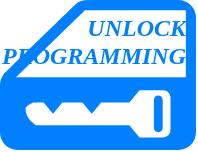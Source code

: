 <mxfile>
    <diagram id="8hsxHfMtxzrh8V-0nHn_" name="logo">
        <mxGraphModel dx="979" dy="356" grid="1" gridSize="9" guides="1" tooltips="1" connect="1" arrows="1" fold="1" page="1" pageScale="1" pageWidth="850" pageHeight="1100" math="0" shadow="0">
            <root>
                <mxCell id="0"/>
                <mxCell id="1" parent="0"/>
                <mxCell id="14" value="UNLOCK&amp;nbsp; PROGRAMMING&amp;nbsp;" style="shape=mxgraph.signs.transportation.car_lock;html=1;pointerEvents=1;fillColor=#007FFF;strokeColor=none;verticalLabelPosition=middle;verticalAlign=top;align=right;fontFamily=Inconsolata;fontSource=https%3A%2F%2Ffonts.googleapis.com%2Fcss%3Ffamily%3DInconsolata;fontSize=12;fontColor=#007FFF;labelPosition=center;whiteSpace=wrap;fontStyle=3" vertex="1" parent="1">
                    <mxGeometry x="468" y="270" width="98" height="75" as="geometry"/>
                </mxCell>
            </root>
        </mxGraphModel>
    </diagram>
</mxfile>
